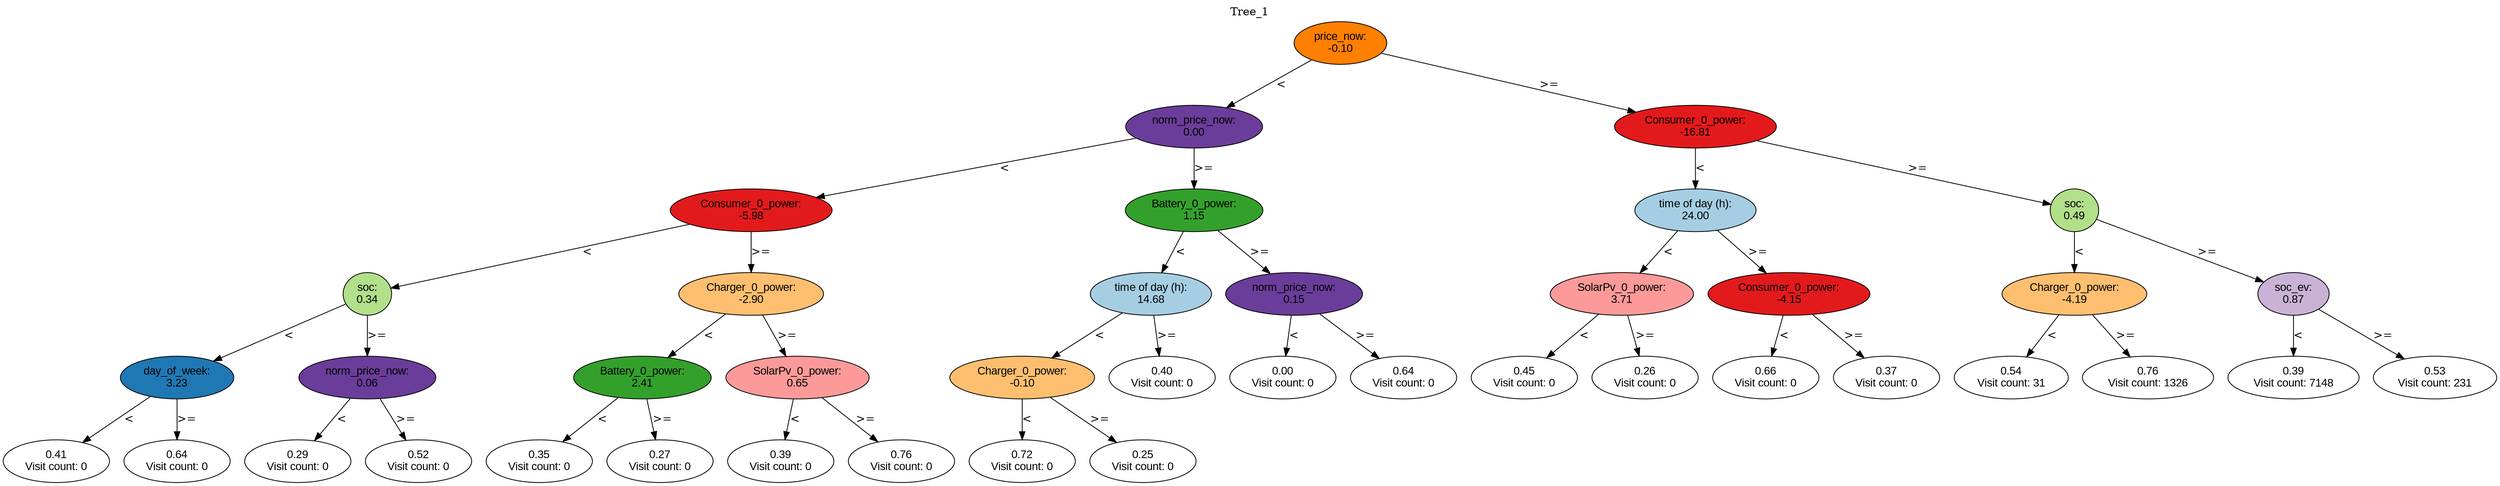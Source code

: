 digraph BST {
    node [fontname="Arial" style=filled colorscheme=paired12];
    0 [ label = "price_now:
-0.10" fillcolor=8];
    1 [ label = "norm_price_now:
0.00" fillcolor=10];
    2 [ label = "Consumer_0_power:
-5.98" fillcolor=6];
    3 [ label = "soc:
0.34" fillcolor=3];
    4 [ label = "day_of_week:
3.23" fillcolor=2];
    5 [ label = "0.41
Visit count: 0" fillcolor=white];
    6 [ label = "0.64
Visit count: 0" fillcolor=white];
    7 [ label = "norm_price_now:
0.06" fillcolor=10];
    8 [ label = "0.29
Visit count: 0" fillcolor=white];
    9 [ label = "0.52
Visit count: 0" fillcolor=white];
    10 [ label = "Charger_0_power:
-2.90" fillcolor=7];
    11 [ label = "Battery_0_power:
2.41" fillcolor=4];
    12 [ label = "0.35
Visit count: 0" fillcolor=white];
    13 [ label = "0.27
Visit count: 0" fillcolor=white];
    14 [ label = "SolarPv_0_power:
0.65" fillcolor=5];
    15 [ label = "0.39
Visit count: 0" fillcolor=white];
    16 [ label = "0.76
Visit count: 0" fillcolor=white];
    17 [ label = "Battery_0_power:
1.15" fillcolor=4];
    18 [ label = "time of day (h):
14.68" fillcolor=1];
    19 [ label = "Charger_0_power:
-0.10" fillcolor=7];
    20 [ label = "0.72
Visit count: 0" fillcolor=white];
    21 [ label = "0.25
Visit count: 0" fillcolor=white];
    22 [ label = "0.40
Visit count: 0" fillcolor=white];
    23 [ label = "norm_price_now:
0.15" fillcolor=10];
    24 [ label = "0.00
Visit count: 0" fillcolor=white];
    25 [ label = "0.64
Visit count: 0" fillcolor=white];
    26 [ label = "Consumer_0_power:
-16.81" fillcolor=6];
    27 [ label = "time of day (h):
24.00" fillcolor=1];
    28 [ label = "SolarPv_0_power:
3.71" fillcolor=5];
    29 [ label = "0.45
Visit count: 0" fillcolor=white];
    30 [ label = "0.26
Visit count: 0" fillcolor=white];
    31 [ label = "Consumer_0_power:
-4.15" fillcolor=6];
    32 [ label = "0.66
Visit count: 0" fillcolor=white];
    33 [ label = "0.37
Visit count: 0" fillcolor=white];
    34 [ label = "soc:
0.49" fillcolor=3];
    35 [ label = "Charger_0_power:
-4.19" fillcolor=7];
    36 [ label = "0.54
Visit count: 31" fillcolor=white];
    37 [ label = "0.76
Visit count: 1326" fillcolor=white];
    38 [ label = "soc_ev:
0.87" fillcolor=9];
    39 [ label = "0.39
Visit count: 7148" fillcolor=white];
    40 [ label = "0.53
Visit count: 231" fillcolor=white];

    0  -> 1[ label = "<"];
    0  -> 26[ label = ">="];
    1  -> 2[ label = "<"];
    1  -> 17[ label = ">="];
    2  -> 3[ label = "<"];
    2  -> 10[ label = ">="];
    3  -> 4[ label = "<"];
    3  -> 7[ label = ">="];
    4  -> 5[ label = "<"];
    4  -> 6[ label = ">="];
    7  -> 8[ label = "<"];
    7  -> 9[ label = ">="];
    10  -> 11[ label = "<"];
    10  -> 14[ label = ">="];
    11  -> 12[ label = "<"];
    11  -> 13[ label = ">="];
    14  -> 15[ label = "<"];
    14  -> 16[ label = ">="];
    17  -> 18[ label = "<"];
    17  -> 23[ label = ">="];
    18  -> 19[ label = "<"];
    18  -> 22[ label = ">="];
    19  -> 20[ label = "<"];
    19  -> 21[ label = ">="];
    23  -> 24[ label = "<"];
    23  -> 25[ label = ">="];
    26  -> 27[ label = "<"];
    26  -> 34[ label = ">="];
    27  -> 28[ label = "<"];
    27  -> 31[ label = ">="];
    28  -> 29[ label = "<"];
    28  -> 30[ label = ">="];
    31  -> 32[ label = "<"];
    31  -> 33[ label = ">="];
    34  -> 35[ label = "<"];
    34  -> 38[ label = ">="];
    35  -> 36[ label = "<"];
    35  -> 37[ label = ">="];
    38  -> 39[ label = "<"];
    38  -> 40[ label = ">="];

    labelloc="t";
    label="Tree_1";
}